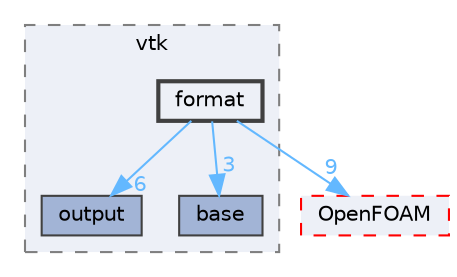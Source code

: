 digraph "src/fileFormats/vtk/format"
{
 // LATEX_PDF_SIZE
  bgcolor="transparent";
  edge [fontname=Helvetica,fontsize=10,labelfontname=Helvetica,labelfontsize=10];
  node [fontname=Helvetica,fontsize=10,shape=box,height=0.2,width=0.4];
  compound=true
  subgraph clusterdir_cfb0a79374c161664966704d31c85f3d {
    graph [ bgcolor="#edf0f7", pencolor="grey50", label="vtk", fontname=Helvetica,fontsize=10 style="filled,dashed", URL="dir_cfb0a79374c161664966704d31c85f3d.html",tooltip=""]
  dir_2ae369ab1c51612fb397487a2dd0af7e [label="output", fillcolor="#a2b4d6", color="grey25", style="filled", URL="dir_2ae369ab1c51612fb397487a2dd0af7e.html",tooltip=""];
  dir_95645aa4bee7f675b8ff0c55a3c14562 [label="base", fillcolor="#a2b4d6", color="grey25", style="filled", URL="dir_95645aa4bee7f675b8ff0c55a3c14562.html",tooltip=""];
  dir_14ef3b6cf53279d713d2b0323c940745 [label="format", fillcolor="#edf0f7", color="grey25", style="filled,bold", URL="dir_14ef3b6cf53279d713d2b0323c940745.html",tooltip=""];
  }
  dir_c5473ff19b20e6ec4dfe5c310b3778a8 [label="OpenFOAM", fillcolor="#edf0f7", color="red", style="filled,dashed", URL="dir_c5473ff19b20e6ec4dfe5c310b3778a8.html",tooltip=""];
  dir_14ef3b6cf53279d713d2b0323c940745->dir_2ae369ab1c51612fb397487a2dd0af7e [headlabel="6", labeldistance=1.5 headhref="dir_001483_002739.html" href="dir_001483_002739.html" color="steelblue1" fontcolor="steelblue1"];
  dir_14ef3b6cf53279d713d2b0323c940745->dir_95645aa4bee7f675b8ff0c55a3c14562 [headlabel="3", labeldistance=1.5 headhref="dir_001483_000193.html" href="dir_001483_000193.html" color="steelblue1" fontcolor="steelblue1"];
  dir_14ef3b6cf53279d713d2b0323c940745->dir_c5473ff19b20e6ec4dfe5c310b3778a8 [headlabel="9", labeldistance=1.5 headhref="dir_001483_002695.html" href="dir_001483_002695.html" color="steelblue1" fontcolor="steelblue1"];
}
